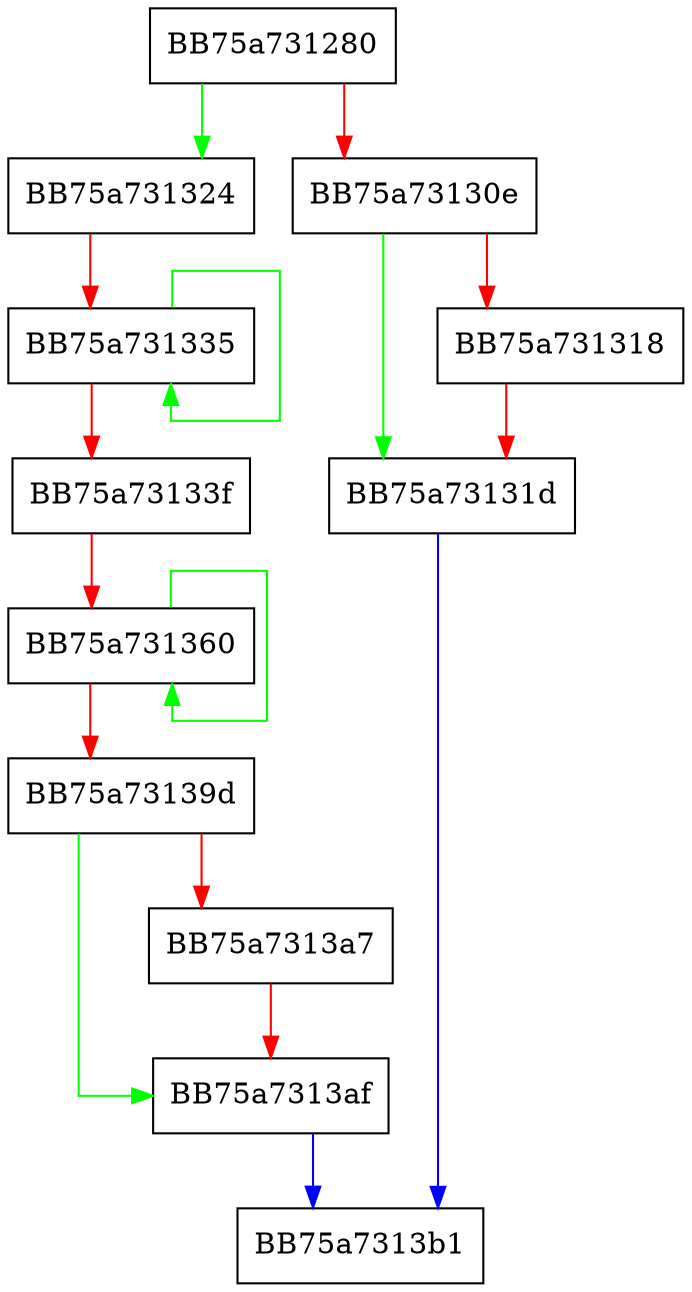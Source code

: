 digraph GetUserExclusionHash {
  node [shape="box"];
  graph [splines=ortho];
  BB75a731280 -> BB75a731324 [color="green"];
  BB75a731280 -> BB75a73130e [color="red"];
  BB75a73130e -> BB75a73131d [color="green"];
  BB75a73130e -> BB75a731318 [color="red"];
  BB75a731318 -> BB75a73131d [color="red"];
  BB75a73131d -> BB75a7313b1 [color="blue"];
  BB75a731324 -> BB75a731335 [color="red"];
  BB75a731335 -> BB75a731335 [color="green"];
  BB75a731335 -> BB75a73133f [color="red"];
  BB75a73133f -> BB75a731360 [color="red"];
  BB75a731360 -> BB75a731360 [color="green"];
  BB75a731360 -> BB75a73139d [color="red"];
  BB75a73139d -> BB75a7313af [color="green"];
  BB75a73139d -> BB75a7313a7 [color="red"];
  BB75a7313a7 -> BB75a7313af [color="red"];
  BB75a7313af -> BB75a7313b1 [color="blue"];
}